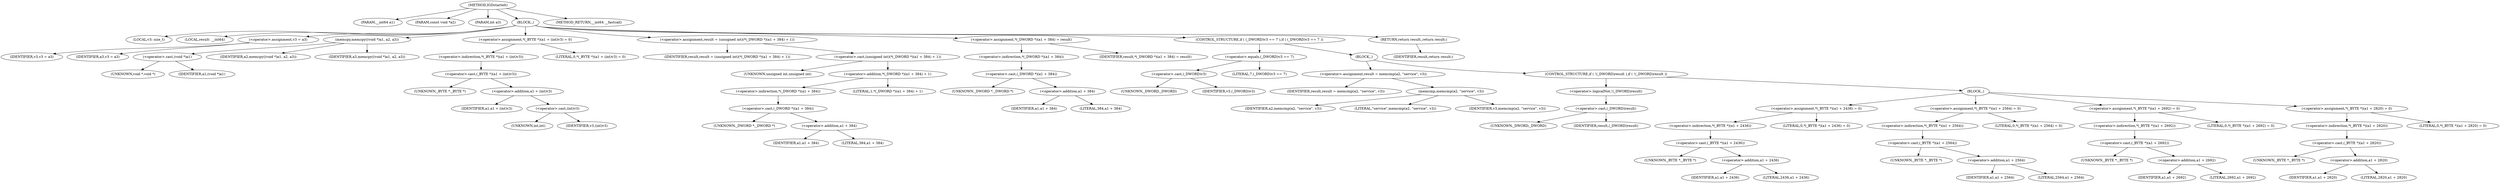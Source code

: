 digraph IGDstartelt {  
"1000103" [label = "(METHOD,IGDstartelt)" ]
"1000104" [label = "(PARAM,__int64 a1)" ]
"1000105" [label = "(PARAM,const void *a2)" ]
"1000106" [label = "(PARAM,int a3)" ]
"1000107" [label = "(BLOCK,,)" ]
"1000108" [label = "(LOCAL,v3: size_t)" ]
"1000109" [label = "(LOCAL,result: __int64)" ]
"1000110" [label = "(<operator>.assignment,v3 = a3)" ]
"1000111" [label = "(IDENTIFIER,v3,v3 = a3)" ]
"1000112" [label = "(IDENTIFIER,a3,v3 = a3)" ]
"1000113" [label = "(memcpy,memcpy((void *)a1, a2, a3))" ]
"1000114" [label = "(<operator>.cast,(void *)a1)" ]
"1000115" [label = "(UNKNOWN,void *,void *)" ]
"1000116" [label = "(IDENTIFIER,a1,(void *)a1)" ]
"1000117" [label = "(IDENTIFIER,a2,memcpy((void *)a1, a2, a3))" ]
"1000118" [label = "(IDENTIFIER,a3,memcpy((void *)a1, a2, a3))" ]
"1000119" [label = "(<operator>.assignment,*(_BYTE *)(a1 + (int)v3) = 0)" ]
"1000120" [label = "(<operator>.indirection,*(_BYTE *)(a1 + (int)v3))" ]
"1000121" [label = "(<operator>.cast,(_BYTE *)(a1 + (int)v3))" ]
"1000122" [label = "(UNKNOWN,_BYTE *,_BYTE *)" ]
"1000123" [label = "(<operator>.addition,a1 + (int)v3)" ]
"1000124" [label = "(IDENTIFIER,a1,a1 + (int)v3)" ]
"1000125" [label = "(<operator>.cast,(int)v3)" ]
"1000126" [label = "(UNKNOWN,int,int)" ]
"1000127" [label = "(IDENTIFIER,v3,(int)v3)" ]
"1000128" [label = "(LITERAL,0,*(_BYTE *)(a1 + (int)v3) = 0)" ]
"1000129" [label = "(<operator>.assignment,result = (unsigned int)(*(_DWORD *)(a1 + 384) + 1))" ]
"1000130" [label = "(IDENTIFIER,result,result = (unsigned int)(*(_DWORD *)(a1 + 384) + 1))" ]
"1000131" [label = "(<operator>.cast,(unsigned int)(*(_DWORD *)(a1 + 384) + 1))" ]
"1000132" [label = "(UNKNOWN,unsigned int,unsigned int)" ]
"1000133" [label = "(<operator>.addition,*(_DWORD *)(a1 + 384) + 1)" ]
"1000134" [label = "(<operator>.indirection,*(_DWORD *)(a1 + 384))" ]
"1000135" [label = "(<operator>.cast,(_DWORD *)(a1 + 384))" ]
"1000136" [label = "(UNKNOWN,_DWORD *,_DWORD *)" ]
"1000137" [label = "(<operator>.addition,a1 + 384)" ]
"1000138" [label = "(IDENTIFIER,a1,a1 + 384)" ]
"1000139" [label = "(LITERAL,384,a1 + 384)" ]
"1000140" [label = "(LITERAL,1,*(_DWORD *)(a1 + 384) + 1)" ]
"1000141" [label = "(<operator>.assignment,*(_DWORD *)(a1 + 384) = result)" ]
"1000142" [label = "(<operator>.indirection,*(_DWORD *)(a1 + 384))" ]
"1000143" [label = "(<operator>.cast,(_DWORD *)(a1 + 384))" ]
"1000144" [label = "(UNKNOWN,_DWORD *,_DWORD *)" ]
"1000145" [label = "(<operator>.addition,a1 + 384)" ]
"1000146" [label = "(IDENTIFIER,a1,a1 + 384)" ]
"1000147" [label = "(LITERAL,384,a1 + 384)" ]
"1000148" [label = "(IDENTIFIER,result,*(_DWORD *)(a1 + 384) = result)" ]
"1000149" [label = "(CONTROL_STRUCTURE,if ( (_DWORD)v3 == 7 ),if ( (_DWORD)v3 == 7 ))" ]
"1000150" [label = "(<operator>.equals,(_DWORD)v3 == 7)" ]
"1000151" [label = "(<operator>.cast,(_DWORD)v3)" ]
"1000152" [label = "(UNKNOWN,_DWORD,_DWORD)" ]
"1000153" [label = "(IDENTIFIER,v3,(_DWORD)v3)" ]
"1000154" [label = "(LITERAL,7,(_DWORD)v3 == 7)" ]
"1000155" [label = "(BLOCK,,)" ]
"1000156" [label = "(<operator>.assignment,result = memcmp(a2, \"service\", v3))" ]
"1000157" [label = "(IDENTIFIER,result,result = memcmp(a2, \"service\", v3))" ]
"1000158" [label = "(memcmp,memcmp(a2, \"service\", v3))" ]
"1000159" [label = "(IDENTIFIER,a2,memcmp(a2, \"service\", v3))" ]
"1000160" [label = "(LITERAL,\"service\",memcmp(a2, \"service\", v3))" ]
"1000161" [label = "(IDENTIFIER,v3,memcmp(a2, \"service\", v3))" ]
"1000162" [label = "(CONTROL_STRUCTURE,if ( !(_DWORD)result ),if ( !(_DWORD)result ))" ]
"1000163" [label = "(<operator>.logicalNot,!(_DWORD)result)" ]
"1000164" [label = "(<operator>.cast,(_DWORD)result)" ]
"1000165" [label = "(UNKNOWN,_DWORD,_DWORD)" ]
"1000166" [label = "(IDENTIFIER,result,(_DWORD)result)" ]
"1000167" [label = "(BLOCK,,)" ]
"1000168" [label = "(<operator>.assignment,*(_BYTE *)(a1 + 2436) = 0)" ]
"1000169" [label = "(<operator>.indirection,*(_BYTE *)(a1 + 2436))" ]
"1000170" [label = "(<operator>.cast,(_BYTE *)(a1 + 2436))" ]
"1000171" [label = "(UNKNOWN,_BYTE *,_BYTE *)" ]
"1000172" [label = "(<operator>.addition,a1 + 2436)" ]
"1000173" [label = "(IDENTIFIER,a1,a1 + 2436)" ]
"1000174" [label = "(LITERAL,2436,a1 + 2436)" ]
"1000175" [label = "(LITERAL,0,*(_BYTE *)(a1 + 2436) = 0)" ]
"1000176" [label = "(<operator>.assignment,*(_BYTE *)(a1 + 2564) = 0)" ]
"1000177" [label = "(<operator>.indirection,*(_BYTE *)(a1 + 2564))" ]
"1000178" [label = "(<operator>.cast,(_BYTE *)(a1 + 2564))" ]
"1000179" [label = "(UNKNOWN,_BYTE *,_BYTE *)" ]
"1000180" [label = "(<operator>.addition,a1 + 2564)" ]
"1000181" [label = "(IDENTIFIER,a1,a1 + 2564)" ]
"1000182" [label = "(LITERAL,2564,a1 + 2564)" ]
"1000183" [label = "(LITERAL,0,*(_BYTE *)(a1 + 2564) = 0)" ]
"1000184" [label = "(<operator>.assignment,*(_BYTE *)(a1 + 2692) = 0)" ]
"1000185" [label = "(<operator>.indirection,*(_BYTE *)(a1 + 2692))" ]
"1000186" [label = "(<operator>.cast,(_BYTE *)(a1 + 2692))" ]
"1000187" [label = "(UNKNOWN,_BYTE *,_BYTE *)" ]
"1000188" [label = "(<operator>.addition,a1 + 2692)" ]
"1000189" [label = "(IDENTIFIER,a1,a1 + 2692)" ]
"1000190" [label = "(LITERAL,2692,a1 + 2692)" ]
"1000191" [label = "(LITERAL,0,*(_BYTE *)(a1 + 2692) = 0)" ]
"1000192" [label = "(<operator>.assignment,*(_BYTE *)(a1 + 2820) = 0)" ]
"1000193" [label = "(<operator>.indirection,*(_BYTE *)(a1 + 2820))" ]
"1000194" [label = "(<operator>.cast,(_BYTE *)(a1 + 2820))" ]
"1000195" [label = "(UNKNOWN,_BYTE *,_BYTE *)" ]
"1000196" [label = "(<operator>.addition,a1 + 2820)" ]
"1000197" [label = "(IDENTIFIER,a1,a1 + 2820)" ]
"1000198" [label = "(LITERAL,2820,a1 + 2820)" ]
"1000199" [label = "(LITERAL,0,*(_BYTE *)(a1 + 2820) = 0)" ]
"1000200" [label = "(RETURN,return result;,return result;)" ]
"1000201" [label = "(IDENTIFIER,result,return result;)" ]
"1000202" [label = "(METHOD_RETURN,__int64 __fastcall)" ]
  "1000103" -> "1000104" 
  "1000103" -> "1000105" 
  "1000103" -> "1000106" 
  "1000103" -> "1000107" 
  "1000103" -> "1000202" 
  "1000107" -> "1000108" 
  "1000107" -> "1000109" 
  "1000107" -> "1000110" 
  "1000107" -> "1000113" 
  "1000107" -> "1000119" 
  "1000107" -> "1000129" 
  "1000107" -> "1000141" 
  "1000107" -> "1000149" 
  "1000107" -> "1000200" 
  "1000110" -> "1000111" 
  "1000110" -> "1000112" 
  "1000113" -> "1000114" 
  "1000113" -> "1000117" 
  "1000113" -> "1000118" 
  "1000114" -> "1000115" 
  "1000114" -> "1000116" 
  "1000119" -> "1000120" 
  "1000119" -> "1000128" 
  "1000120" -> "1000121" 
  "1000121" -> "1000122" 
  "1000121" -> "1000123" 
  "1000123" -> "1000124" 
  "1000123" -> "1000125" 
  "1000125" -> "1000126" 
  "1000125" -> "1000127" 
  "1000129" -> "1000130" 
  "1000129" -> "1000131" 
  "1000131" -> "1000132" 
  "1000131" -> "1000133" 
  "1000133" -> "1000134" 
  "1000133" -> "1000140" 
  "1000134" -> "1000135" 
  "1000135" -> "1000136" 
  "1000135" -> "1000137" 
  "1000137" -> "1000138" 
  "1000137" -> "1000139" 
  "1000141" -> "1000142" 
  "1000141" -> "1000148" 
  "1000142" -> "1000143" 
  "1000143" -> "1000144" 
  "1000143" -> "1000145" 
  "1000145" -> "1000146" 
  "1000145" -> "1000147" 
  "1000149" -> "1000150" 
  "1000149" -> "1000155" 
  "1000150" -> "1000151" 
  "1000150" -> "1000154" 
  "1000151" -> "1000152" 
  "1000151" -> "1000153" 
  "1000155" -> "1000156" 
  "1000155" -> "1000162" 
  "1000156" -> "1000157" 
  "1000156" -> "1000158" 
  "1000158" -> "1000159" 
  "1000158" -> "1000160" 
  "1000158" -> "1000161" 
  "1000162" -> "1000163" 
  "1000162" -> "1000167" 
  "1000163" -> "1000164" 
  "1000164" -> "1000165" 
  "1000164" -> "1000166" 
  "1000167" -> "1000168" 
  "1000167" -> "1000176" 
  "1000167" -> "1000184" 
  "1000167" -> "1000192" 
  "1000168" -> "1000169" 
  "1000168" -> "1000175" 
  "1000169" -> "1000170" 
  "1000170" -> "1000171" 
  "1000170" -> "1000172" 
  "1000172" -> "1000173" 
  "1000172" -> "1000174" 
  "1000176" -> "1000177" 
  "1000176" -> "1000183" 
  "1000177" -> "1000178" 
  "1000178" -> "1000179" 
  "1000178" -> "1000180" 
  "1000180" -> "1000181" 
  "1000180" -> "1000182" 
  "1000184" -> "1000185" 
  "1000184" -> "1000191" 
  "1000185" -> "1000186" 
  "1000186" -> "1000187" 
  "1000186" -> "1000188" 
  "1000188" -> "1000189" 
  "1000188" -> "1000190" 
  "1000192" -> "1000193" 
  "1000192" -> "1000199" 
  "1000193" -> "1000194" 
  "1000194" -> "1000195" 
  "1000194" -> "1000196" 
  "1000196" -> "1000197" 
  "1000196" -> "1000198" 
  "1000200" -> "1000201" 
}
